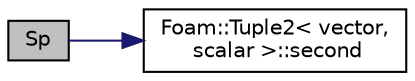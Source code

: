 digraph "Sp"
{
  bgcolor="transparent";
  edge [fontname="Helvetica",fontsize="10",labelfontname="Helvetica",labelfontsize="10"];
  node [fontname="Helvetica",fontsize="10",shape=record];
  rankdir="LR";
  Node1 [label="Sp",height=0.2,width=0.4,color="black", fillcolor="grey75", style="filled", fontcolor="black"];
  Node1 -> Node2 [color="midnightblue",fontsize="10",style="solid",fontname="Helvetica"];
  Node2 [label="Foam::Tuple2\< vector,\l scalar \>::second",height=0.2,width=0.4,color="black",URL="$a02786.html#a5d570a89988f907024eede54003b8a79",tooltip="Return second. "];
}
